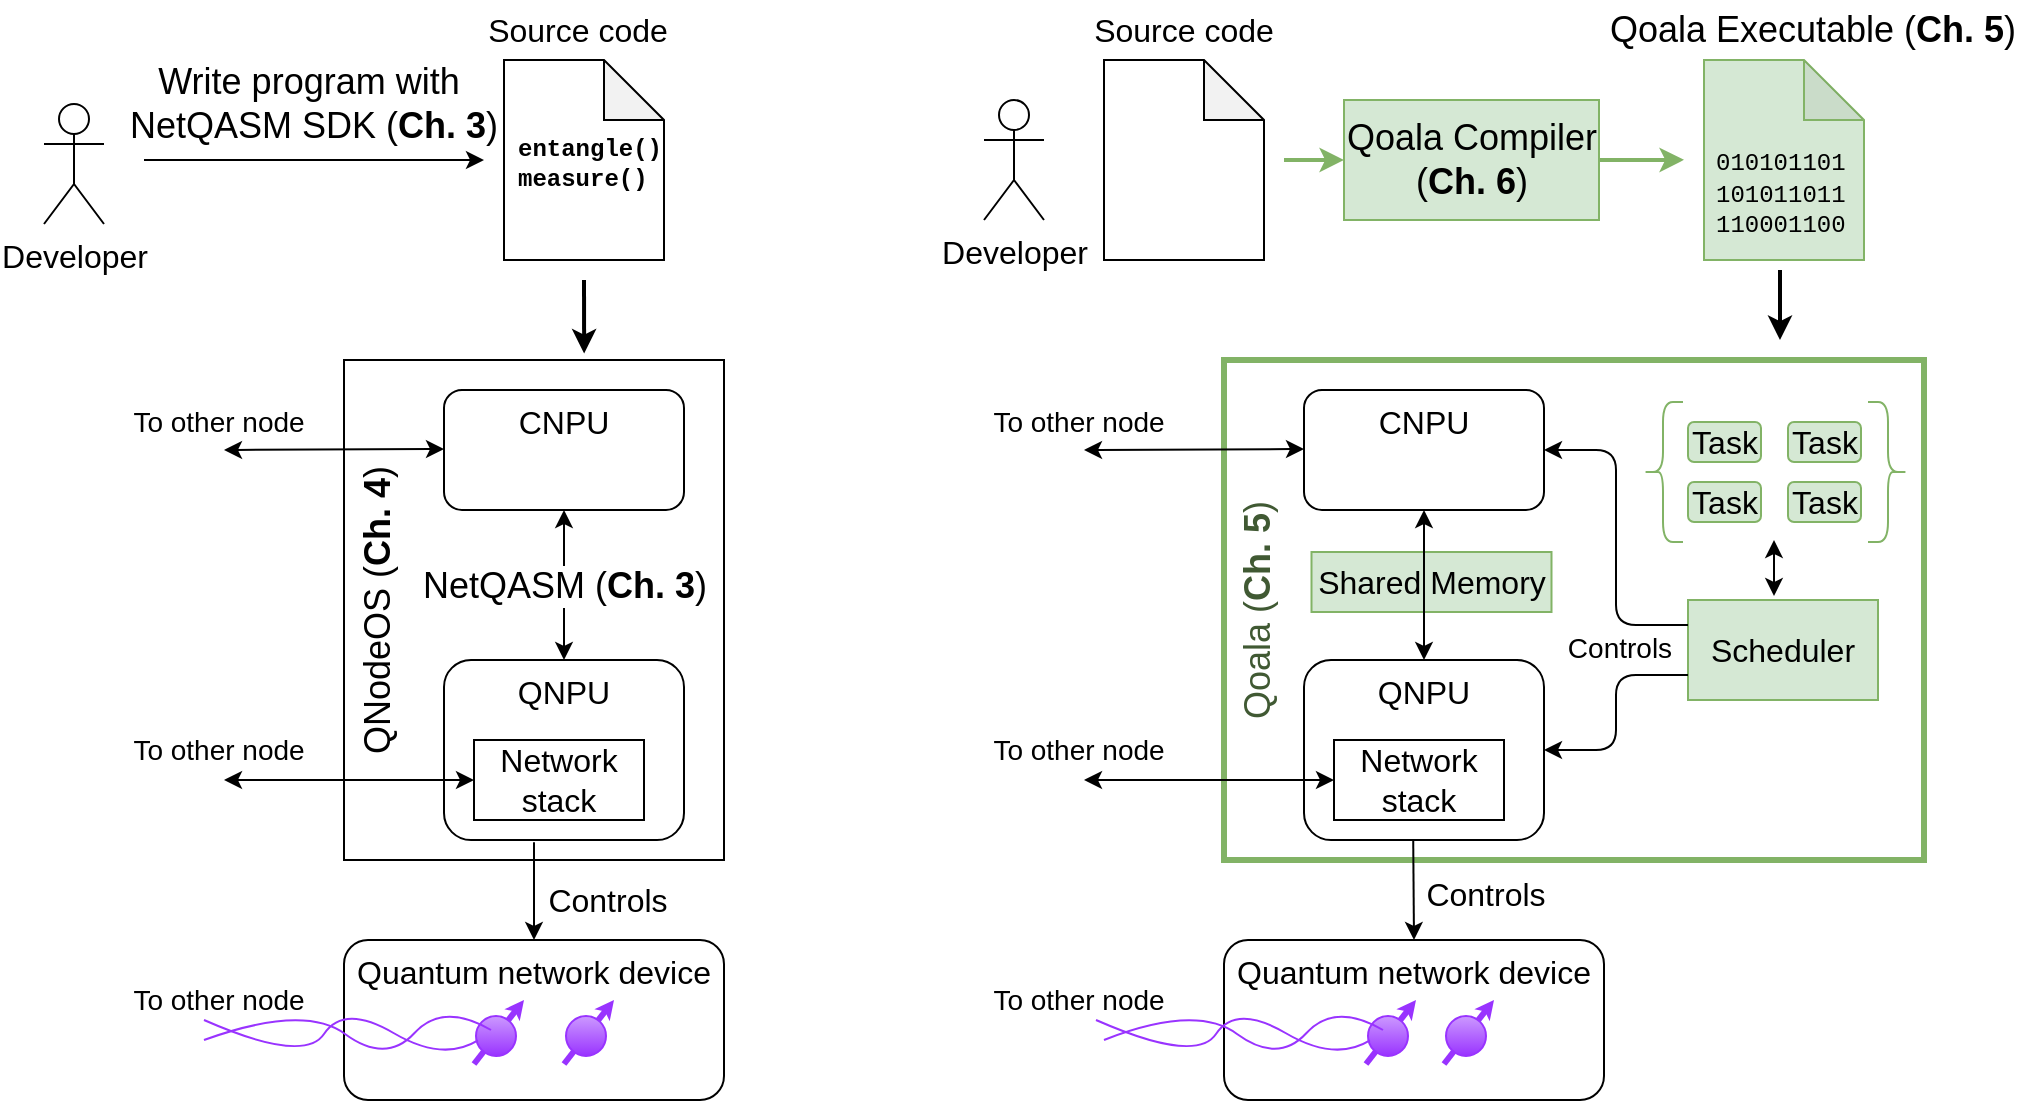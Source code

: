 <mxfile version="24.8.3">
    <diagram id="UXCPhtWaIvNQvefQ0siK" name="Page-1">
        <mxGraphModel dx="3233" dy="1156" grid="1" gridSize="10" guides="1" tooltips="1" connect="1" arrows="1" fold="1" page="1" pageScale="1" pageWidth="850" pageHeight="1100" math="0" shadow="0">
            <root>
                <mxCell id="0"/>
                <mxCell id="1" parent="0"/>
                <mxCell id="120" value="" style="group;fontFamily=Helvetica;fontSize=16;" vertex="1" connectable="0" parent="1">
                    <mxGeometry x="60" y="510" width="80" height="56" as="geometry"/>
                </mxCell>
                <mxCell id="59" value="Quantum network device" style="rounded=1;whiteSpace=wrap;html=1;fontSize=16;verticalAlign=top;" parent="120" vertex="1">
                    <mxGeometry x="-110" y="-30" width="190" height="80" as="geometry"/>
                </mxCell>
                <mxCell id="121" value="" style="endArrow=classic;html=1;strokeWidth=3;endSize=0;strokeColor=#9933FF;fontFamily=Helvetica;fontSize=16;" edge="1" parent="120">
                    <mxGeometry width="50" height="50" relative="1" as="geometry">
                        <mxPoint y="32" as="sourcePoint"/>
                        <mxPoint x="25" as="targetPoint"/>
                    </mxGeometry>
                </mxCell>
                <mxCell id="122" value="" style="ellipse;whiteSpace=wrap;html=1;aspect=fixed;fillColor=#9933FF;strokeColor=#9933FF;gradientColor=#CC99FF;gradientDirection=north;fontFamily=Helvetica;fontSize=16;" vertex="1" parent="120">
                    <mxGeometry x="1" y="8" width="20" height="20" as="geometry"/>
                </mxCell>
                <mxCell id="58" value="Qoala (&lt;span&gt;&lt;b&gt;Ch. 5&lt;/b&gt;&lt;/span&gt;)" style="rounded=0;whiteSpace=wrap;html=1;fillColor=none;strokeColor=#82b366;strokeWidth=3;horizontal=0;verticalAlign=top;fontSize=18;fontColor=#405933;fontStyle=0" parent="1" vertex="1">
                    <mxGeometry x="390" y="190" width="350" height="250" as="geometry"/>
                </mxCell>
                <mxCell id="5" value="Developer" style="shape=umlActor;verticalLabelPosition=bottom;verticalAlign=top;html=1;outlineConnect=0;fontSize=16;" parent="1" vertex="1">
                    <mxGeometry x="270" y="60" width="30" height="60" as="geometry"/>
                </mxCell>
                <mxCell id="32" value="" style="shape=note;whiteSpace=wrap;html=1;backgroundOutline=1;darkOpacity=0.05;" parent="1" vertex="1">
                    <mxGeometry x="330" y="40" width="80" height="100" as="geometry"/>
                </mxCell>
                <mxCell id="34" value="" style="endArrow=classic;html=1;fillColor=#d5e8d4;strokeColor=#82b366;strokeWidth=2;entryX=0;entryY=0.5;entryDx=0;entryDy=0;" parent="1" target="92" edge="1">
                    <mxGeometry width="50" height="50" relative="1" as="geometry">
                        <mxPoint x="420" y="90" as="sourcePoint"/>
                        <mxPoint x="610" y="80" as="targetPoint"/>
                    </mxGeometry>
                </mxCell>
                <mxCell id="46" value="Qoala Executable&amp;nbsp;&lt;span style=&quot;background-color: initial;&quot;&gt;(&lt;/span&gt;&lt;b style=&quot;background-color: initial;&quot;&gt;Ch. 5&lt;/b&gt;&lt;span style=&quot;background-color: initial;&quot;&gt;)&lt;/span&gt;" style="text;html=1;align=center;verticalAlign=middle;whiteSpace=wrap;rounded=0;fontSize=18;" parent="1" vertex="1">
                    <mxGeometry x="577.5" y="10" width="213" height="30" as="geometry"/>
                </mxCell>
                <mxCell id="51" value="Scheduler" style="rounded=0;whiteSpace=wrap;html=1;fillColor=#d5e8d4;strokeColor=#82b366;fontSize=16;" parent="1" vertex="1">
                    <mxGeometry x="622" y="310" width="95" height="50" as="geometry"/>
                </mxCell>
                <mxCell id="52" value="Task" style="rounded=1;whiteSpace=wrap;html=1;fontSize=16;fillColor=#d5e8d4;strokeColor=#82b366;" parent="1" vertex="1">
                    <mxGeometry x="622" y="221" width="36.5" height="20" as="geometry"/>
                </mxCell>
                <mxCell id="53" value="Task" style="rounded=1;whiteSpace=wrap;html=1;fontSize=16;fillColor=#d5e8d4;strokeColor=#82b366;" parent="1" vertex="1">
                    <mxGeometry x="672" y="221" width="36.5" height="20" as="geometry"/>
                </mxCell>
                <mxCell id="54" value="Task" style="rounded=1;whiteSpace=wrap;html=1;fontSize=16;fillColor=#d5e8d4;strokeColor=#82b366;" parent="1" vertex="1">
                    <mxGeometry x="622" y="251" width="36.5" height="20" as="geometry"/>
                </mxCell>
                <mxCell id="55" value="Task" style="rounded=1;whiteSpace=wrap;html=1;fontSize=16;fillColor=#d5e8d4;strokeColor=#82b366;" parent="1" vertex="1">
                    <mxGeometry x="672" y="251" width="36.5" height="20" as="geometry"/>
                </mxCell>
                <mxCell id="56" value="" style="shape=curlyBracket;whiteSpace=wrap;html=1;rounded=1;labelPosition=left;verticalLabelPosition=middle;align=right;verticalAlign=middle;fillColor=#d5e8d4;strokeColor=#82b366;" parent="1" vertex="1">
                    <mxGeometry x="599.5" y="211" width="20" height="70" as="geometry"/>
                </mxCell>
                <mxCell id="57" value="" style="shape=curlyBracket;whiteSpace=wrap;html=1;rounded=1;flipH=1;labelPosition=right;verticalLabelPosition=middle;align=left;verticalAlign=middle;fillColor=#d5e8d4;strokeColor=#82b366;" parent="1" vertex="1">
                    <mxGeometry x="712" y="211" width="20" height="70" as="geometry"/>
                </mxCell>
                <mxCell id="123" value="" style="edgeStyle=none;html=1;exitX=0.375;exitY=1.013;exitDx=0;exitDy=0;entryX=0.5;entryY=0;entryDx=0;entryDy=0;fontStyle=0;fontSize=16;exitPerimeter=0;" edge="1" parent="1" source="64" target="59">
                    <mxGeometry x="0.176" y="45" relative="1" as="geometry">
                        <mxPoint as="offset"/>
                    </mxGeometry>
                </mxCell>
                <mxCell id="60" value="QNodeOS (&lt;b&gt;Ch. 4&lt;/b&gt;)" style="rounded=0;whiteSpace=wrap;html=1;horizontal=0;verticalAlign=top;fillColor=none;fontSize=18;" parent="1" vertex="1">
                    <mxGeometry x="-50" y="190" width="190" height="250" as="geometry"/>
                </mxCell>
                <mxCell id="61" value="Developer" style="shape=umlActor;verticalLabelPosition=bottom;verticalAlign=top;html=1;outlineConnect=0;fontSize=16;" parent="1" vertex="1">
                    <mxGeometry x="-200" y="62" width="30" height="60" as="geometry"/>
                </mxCell>
                <mxCell id="62" value="NetQASM (&lt;b style=&quot;font-size: 18px;&quot;&gt;Ch. 3&lt;/b&gt;)" style="endArrow=classic;html=1;fontSize=18;exitX=0.5;exitY=1;exitDx=0;exitDy=0;entryX=0.5;entryY=0;entryDx=0;entryDy=0;startArrow=classic;startFill=1;" parent="1" edge="1" target="64" source="63">
                    <mxGeometry width="50" height="50" relative="1" as="geometry">
                        <mxPoint x="60.02" y="285" as="sourcePoint"/>
                        <mxPoint x="59.52" y="345" as="targetPoint"/>
                    </mxGeometry>
                </mxCell>
                <mxCell id="63" value="CNPU" style="rounded=1;whiteSpace=wrap;html=1;horizontal=1;verticalAlign=top;fontSize=16;" parent="1" vertex="1">
                    <mxGeometry y="205" width="120" height="60" as="geometry"/>
                </mxCell>
                <mxCell id="64" value="QNPU" style="rounded=1;whiteSpace=wrap;html=1;verticalAlign=top;fontSize=16;" parent="1" vertex="1">
                    <mxGeometry y="340" width="120" height="90" as="geometry"/>
                </mxCell>
                <mxCell id="65" value="" style="shape=note;whiteSpace=wrap;html=1;backgroundOutline=1;darkOpacity=0.05;" parent="1" vertex="1">
                    <mxGeometry x="30" y="40" width="80" height="100" as="geometry"/>
                </mxCell>
                <mxCell id="66" value="" style="endArrow=classic;html=1;strokeWidth=2;entryX=0.632;entryY=0.007;entryDx=0;entryDy=0;entryPerimeter=0;" parent="1" edge="1">
                    <mxGeometry width="50" height="50" relative="1" as="geometry">
                        <mxPoint x="70" y="150" as="sourcePoint"/>
                        <mxPoint x="70.08" y="186.75" as="targetPoint"/>
                    </mxGeometry>
                </mxCell>
                <mxCell id="68" value="" style="group" parent="1" vertex="1" connectable="0">
                    <mxGeometry x="630" y="40" width="84" height="100" as="geometry"/>
                </mxCell>
                <mxCell id="35" value="" style="shape=note;whiteSpace=wrap;html=1;backgroundOutline=1;darkOpacity=0.05;fillColor=#d5e8d4;strokeColor=#82b366;" parent="68" vertex="1">
                    <mxGeometry width="80" height="100" as="geometry"/>
                </mxCell>
                <mxCell id="44" value="&lt;div style=&quot;text-align: justify;&quot;&gt;&lt;span style=&quot;background-color: initial;&quot;&gt;&lt;font face=&quot;Courier New&quot;&gt;010101101&lt;/font&gt;&lt;/span&gt;&lt;/div&gt;&lt;div style=&quot;text-align: justify;&quot;&gt;&lt;font face=&quot;Courier New&quot;&gt;101011011&lt;/font&gt;&lt;/div&gt;&lt;div style=&quot;text-align: justify;&quot;&gt;&lt;font face=&quot;Courier New&quot;&gt;110001100&lt;/font&gt;&lt;/div&gt;" style="text;html=1;align=left;verticalAlign=middle;whiteSpace=wrap;rounded=0;" parent="68" vertex="1">
                    <mxGeometry x="4" y="37" width="80" height="60" as="geometry"/>
                </mxCell>
                <mxCell id="69" value="Shared Memory" style="rounded=0;whiteSpace=wrap;html=1;horizontal=1;fillColor=#d5e8d4;strokeColor=#82b366;direction=south;fontSize=16;" parent="1" vertex="1">
                    <mxGeometry x="433.75" y="286" width="120" height="30" as="geometry"/>
                </mxCell>
                <mxCell id="70" value="" style="endArrow=classic;html=1;entryX=1;entryY=0.5;entryDx=0;entryDy=0;edgeStyle=orthogonalEdgeStyle;exitX=0;exitY=0.25;exitDx=0;exitDy=0;" parent="1" edge="1" target="126" source="51">
                    <mxGeometry width="50" height="50" relative="1" as="geometry">
                        <mxPoint x="596" y="322" as="sourcePoint"/>
                        <mxPoint x="537" y="255" as="targetPoint"/>
                    </mxGeometry>
                </mxCell>
                <mxCell id="71" value="" style="endArrow=classic;html=1;entryX=1;entryY=0.5;entryDx=0;entryDy=0;edgeStyle=orthogonalEdgeStyle;exitX=0;exitY=0.75;exitDx=0;exitDy=0;" parent="1" edge="1" target="127" source="51">
                    <mxGeometry width="50" height="50" relative="1" as="geometry">
                        <mxPoint x="595" y="338" as="sourcePoint"/>
                        <mxPoint x="530" y="365" as="targetPoint"/>
                    </mxGeometry>
                </mxCell>
                <mxCell id="72" value="" style="endArrow=classic;html=1;startArrow=classic;startFill=1;" parent="1" edge="1">
                    <mxGeometry width="50" height="50" relative="1" as="geometry">
                        <mxPoint x="665" y="308" as="sourcePoint"/>
                        <mxPoint x="665" y="280" as="targetPoint"/>
                    </mxGeometry>
                </mxCell>
                <mxCell id="73" value="" style="endArrow=classic;html=1;" parent="1" edge="1">
                    <mxGeometry width="50" height="50" relative="1" as="geometry">
                        <mxPoint x="-150" y="90" as="sourcePoint"/>
                        <mxPoint x="20" y="90" as="targetPoint"/>
                    </mxGeometry>
                </mxCell>
                <mxCell id="76" value="&lt;span style=&quot;font-size: 18px; text-wrap: nowrap; background-color: rgb(255, 255, 255);&quot;&gt;Write program with&amp;nbsp;&lt;/span&gt;&lt;div style=&quot;font-size: 18px; text-wrap: nowrap;&quot;&gt;NetQASM SDK (&lt;b style=&quot;font-size: 18px;&quot;&gt;Ch. 3&lt;/b&gt;)&lt;/div&gt;" style="text;html=1;align=center;verticalAlign=middle;whiteSpace=wrap;rounded=0;fontSize=18;fontStyle=0" parent="1" vertex="1">
                    <mxGeometry x="-145" y="47" width="160" height="30" as="geometry"/>
                </mxCell>
                <mxCell id="77" value="Source code" style="text;html=1;align=center;verticalAlign=middle;whiteSpace=wrap;rounded=0;fontSize=16;" parent="1" vertex="1">
                    <mxGeometry x="17" y="10" width="100" height="30" as="geometry"/>
                </mxCell>
                <mxCell id="78" value="Network&lt;div style=&quot;font-size: 16px;&quot;&gt;stack&lt;/div&gt;" style="rounded=0;whiteSpace=wrap;html=1;fontSize=16;" parent="1" vertex="1">
                    <mxGeometry x="15" y="380" width="85" height="40" as="geometry"/>
                </mxCell>
                <mxCell id="79" value="" style="endArrow=classic;startArrow=classic;html=1;entryX=0;entryY=0.5;entryDx=0;entryDy=0;" parent="1" target="78" edge="1">
                    <mxGeometry width="50" height="50" relative="1" as="geometry">
                        <mxPoint x="-110" y="400" as="sourcePoint"/>
                        <mxPoint x="-70" y="380" as="targetPoint"/>
                    </mxGeometry>
                </mxCell>
                <mxCell id="80" value="" style="endArrow=classic;startArrow=classic;html=1;entryX=0;entryY=0.5;entryDx=0;entryDy=0;" parent="1" edge="1">
                    <mxGeometry width="50" height="50" relative="1" as="geometry">
                        <mxPoint x="-110" y="235" as="sourcePoint"/>
                        <mxPoint y="234.5" as="targetPoint"/>
                    </mxGeometry>
                </mxCell>
                <mxCell id="83" value="entangle()&lt;div&gt;measure()&lt;/div&gt;" style="text;html=1;align=left;verticalAlign=middle;whiteSpace=wrap;rounded=0;fontFamily=Courier New;horizontal=1;fontStyle=1" parent="1" vertex="1">
                    <mxGeometry x="35" y="77" width="110" height="30" as="geometry"/>
                </mxCell>
                <mxCell id="91" value="" style="endArrow=classic;html=1;strokeWidth=2;" parent="1" edge="1">
                    <mxGeometry width="50" height="50" relative="1" as="geometry">
                        <mxPoint x="668" y="145" as="sourcePoint"/>
                        <mxPoint x="668" y="180" as="targetPoint"/>
                    </mxGeometry>
                </mxCell>
                <mxCell id="93" style="edgeStyle=none;html=1;exitX=1;exitY=0.5;exitDx=0;exitDy=0;fillColor=#d5e8d4;strokeColor=#82b366;strokeWidth=2;" parent="1" source="92" edge="1">
                    <mxGeometry relative="1" as="geometry">
                        <mxPoint x="620" y="89.931" as="targetPoint"/>
                    </mxGeometry>
                </mxCell>
                <mxCell id="92" value="Qoala Compiler&lt;div style=&quot;font-size: 18px;&quot;&gt;(&lt;b style=&quot;font-size: 18px;&quot;&gt;Ch. 6&lt;/b&gt;)&lt;/div&gt;" style="rounded=0;whiteSpace=wrap;html=1;fontSize=18;fillColor=#d5e8d4;strokeColor=#82b366;" parent="1" vertex="1">
                    <mxGeometry x="450" y="60" width="127.5" height="60" as="geometry"/>
                </mxCell>
                <mxCell id="95" value="Source code" style="text;html=1;align=center;verticalAlign=middle;whiteSpace=wrap;rounded=0;fontSize=16;" parent="1" vertex="1">
                    <mxGeometry x="320" y="10" width="100" height="30" as="geometry"/>
                </mxCell>
                <mxCell id="124" value="Controls" style="text;html=1;align=center;verticalAlign=middle;whiteSpace=wrap;rounded=0;fontSize=16;" vertex="1" parent="1">
                    <mxGeometry x="47" y="445" width="70" height="30" as="geometry"/>
                </mxCell>
                <mxCell id="125" value="" style="group" vertex="1" connectable="0" parent="1">
                    <mxGeometry x="-120" y="510" width="160" height="32" as="geometry"/>
                </mxCell>
                <mxCell id="86" value="" style="group;fontFamily=Helvetica;fontSize=16;" parent="125" vertex="1" connectable="0">
                    <mxGeometry x="135" width="25" height="32" as="geometry"/>
                </mxCell>
                <mxCell id="87" value="" style="endArrow=classic;html=1;strokeWidth=3;endSize=0;strokeColor=#9933FF;fontFamily=Helvetica;fontSize=16;" parent="86" edge="1">
                    <mxGeometry width="50" height="50" relative="1" as="geometry">
                        <mxPoint y="32" as="sourcePoint"/>
                        <mxPoint x="25" as="targetPoint"/>
                    </mxGeometry>
                </mxCell>
                <mxCell id="88" value="" style="ellipse;whiteSpace=wrap;html=1;aspect=fixed;fillColor=#9933FF;strokeColor=#9933FF;gradientColor=#CC99FF;gradientDirection=north;fontFamily=Helvetica;fontSize=16;" parent="86" vertex="1">
                    <mxGeometry x="1" y="8" width="20" height="20" as="geometry"/>
                </mxCell>
                <mxCell id="112" value="" style="curved=1;endArrow=none;html=1;endFill=0;fillColor=#e1d5e7;strokeColor=#9933FF;fontFamily=Helvetica;fontSize=16;" edge="1" parent="125">
                    <mxGeometry width="50" height="50" relative="1" as="geometry">
                        <mxPoint x="136.967" y="20.215" as="sourcePoint"/>
                        <mxPoint y="10" as="targetPoint"/>
                        <Array as="points">
                            <mxPoint x="119.5" y="31"/>
                            <mxPoint x="70" y="2"/>
                            <mxPoint x="50" y="32"/>
                        </Array>
                    </mxGeometry>
                </mxCell>
                <mxCell id="113" value="" style="curved=1;endArrow=none;html=1;endFill=0;fillColor=#e1d5e7;strokeColor=#9933FF;fontFamily=Helvetica;fontSize=16;" edge="1" parent="125">
                    <mxGeometry width="50" height="50" relative="1" as="geometry">
                        <mxPoint x="143.5" y="15" as="sourcePoint"/>
                        <mxPoint y="20" as="targetPoint"/>
                        <Array as="points">
                            <mxPoint x="119.5" y="1"/>
                            <mxPoint x="91" y="32"/>
                            <mxPoint x="50" y="2"/>
                        </Array>
                    </mxGeometry>
                </mxCell>
                <mxCell id="131" style="edgeStyle=none;html=1;exitX=0.5;exitY=1;exitDx=0;exitDy=0;entryX=0.5;entryY=0;entryDx=0;entryDy=0;startArrow=classic;startFill=1;" edge="1" parent="1" source="126" target="127">
                    <mxGeometry relative="1" as="geometry"/>
                </mxCell>
                <mxCell id="126" value="CNPU" style="rounded=1;whiteSpace=wrap;html=1;horizontal=1;verticalAlign=top;fontSize=16;" vertex="1" parent="1">
                    <mxGeometry x="430" y="205" width="120" height="60" as="geometry"/>
                </mxCell>
                <mxCell id="145" style="edgeStyle=none;html=1;exitX=0.455;exitY=0.989;exitDx=0;exitDy=0;entryX=0.5;entryY=0;entryDx=0;entryDy=0;exitPerimeter=0;" edge="1" parent="1" source="127" target="135">
                    <mxGeometry relative="1" as="geometry"/>
                </mxCell>
                <mxCell id="127" value="QNPU" style="rounded=1;whiteSpace=wrap;html=1;verticalAlign=top;fontSize=16;" vertex="1" parent="1">
                    <mxGeometry x="430" y="340" width="120" height="90" as="geometry"/>
                </mxCell>
                <mxCell id="128" value="Network&lt;div style=&quot;font-size: 16px;&quot;&gt;stack&lt;/div&gt;" style="rounded=0;whiteSpace=wrap;html=1;fontSize=16;" vertex="1" parent="1">
                    <mxGeometry x="445" y="380" width="85" height="40" as="geometry"/>
                </mxCell>
                <mxCell id="134" value="" style="group;fontFamily=Helvetica;fontSize=16;" vertex="1" connectable="0" parent="1">
                    <mxGeometry x="500" y="510" width="80" height="56" as="geometry"/>
                </mxCell>
                <mxCell id="135" value="Quantum network device" style="rounded=1;whiteSpace=wrap;html=1;fontSize=16;verticalAlign=top;" vertex="1" parent="134">
                    <mxGeometry x="-110" y="-30" width="190" height="80" as="geometry"/>
                </mxCell>
                <mxCell id="136" value="" style="endArrow=classic;html=1;strokeWidth=3;endSize=0;strokeColor=#9933FF;fontFamily=Helvetica;fontSize=16;" edge="1" parent="134">
                    <mxGeometry width="50" height="50" relative="1" as="geometry">
                        <mxPoint y="32" as="sourcePoint"/>
                        <mxPoint x="25" as="targetPoint"/>
                    </mxGeometry>
                </mxCell>
                <mxCell id="137" value="" style="ellipse;whiteSpace=wrap;html=1;aspect=fixed;fillColor=#9933FF;strokeColor=#9933FF;gradientColor=#CC99FF;gradientDirection=north;fontFamily=Helvetica;fontSize=16;" vertex="1" parent="134">
                    <mxGeometry x="1" y="8" width="20" height="20" as="geometry"/>
                </mxCell>
                <mxCell id="138" value="Controls" style="text;html=1;align=center;verticalAlign=middle;whiteSpace=wrap;rounded=0;fontSize=16;" vertex="1" parent="1">
                    <mxGeometry x="486" y="442" width="70" height="30" as="geometry"/>
                </mxCell>
                <mxCell id="139" value="" style="group" vertex="1" connectable="0" parent="1">
                    <mxGeometry x="326" y="510" width="160" height="32" as="geometry"/>
                </mxCell>
                <mxCell id="140" value="" style="group;fontFamily=Helvetica;fontSize=16;" vertex="1" connectable="0" parent="139">
                    <mxGeometry x="135" width="25" height="32" as="geometry"/>
                </mxCell>
                <mxCell id="141" value="" style="endArrow=classic;html=1;strokeWidth=3;endSize=0;strokeColor=#9933FF;fontFamily=Helvetica;fontSize=16;" edge="1" parent="140">
                    <mxGeometry width="50" height="50" relative="1" as="geometry">
                        <mxPoint y="32" as="sourcePoint"/>
                        <mxPoint x="25" as="targetPoint"/>
                    </mxGeometry>
                </mxCell>
                <mxCell id="142" value="" style="ellipse;whiteSpace=wrap;html=1;aspect=fixed;fillColor=#9933FF;strokeColor=#9933FF;gradientColor=#CC99FF;gradientDirection=north;fontFamily=Helvetica;fontSize=16;" vertex="1" parent="140">
                    <mxGeometry x="1" y="8" width="20" height="20" as="geometry"/>
                </mxCell>
                <mxCell id="143" value="" style="curved=1;endArrow=none;html=1;endFill=0;fillColor=#e1d5e7;strokeColor=#9933FF;fontFamily=Helvetica;fontSize=16;" edge="1" parent="139">
                    <mxGeometry width="50" height="50" relative="1" as="geometry">
                        <mxPoint x="136.967" y="20.215" as="sourcePoint"/>
                        <mxPoint y="10" as="targetPoint"/>
                        <Array as="points">
                            <mxPoint x="119.5" y="31"/>
                            <mxPoint x="70" y="2"/>
                            <mxPoint x="50" y="32"/>
                        </Array>
                    </mxGeometry>
                </mxCell>
                <mxCell id="144" value="" style="curved=1;endArrow=none;html=1;endFill=0;fillColor=#e1d5e7;strokeColor=#9933FF;fontFamily=Helvetica;fontSize=16;" edge="1" parent="139">
                    <mxGeometry width="50" height="50" relative="1" as="geometry">
                        <mxPoint x="143.5" y="15" as="sourcePoint"/>
                        <mxPoint x="4" y="20" as="targetPoint"/>
                        <Array as="points">
                            <mxPoint x="119.5" y="1"/>
                            <mxPoint x="91" y="32"/>
                            <mxPoint x="50" y="2"/>
                        </Array>
                    </mxGeometry>
                </mxCell>
                <mxCell id="146" value="Controls" style="text;html=1;align=center;verticalAlign=middle;whiteSpace=wrap;rounded=0;fontSize=14;" vertex="1" parent="1">
                    <mxGeometry x="558" y="319" width="60" height="30" as="geometry"/>
                </mxCell>
                <mxCell id="148" value="To other node" style="text;html=1;align=center;verticalAlign=middle;whiteSpace=wrap;rounded=0;fontSize=14;" vertex="1" parent="1">
                    <mxGeometry x="-160" y="211" width="95" height="20" as="geometry"/>
                </mxCell>
                <mxCell id="152" value="To other node" style="text;html=1;align=center;verticalAlign=middle;whiteSpace=wrap;rounded=0;fontSize=14;" vertex="1" parent="1">
                    <mxGeometry x="-160" y="375" width="95" height="20" as="geometry"/>
                </mxCell>
                <mxCell id="153" value="To other node" style="text;html=1;align=center;verticalAlign=middle;whiteSpace=wrap;rounded=0;fontSize=14;" vertex="1" parent="1">
                    <mxGeometry x="-160" y="500" width="95" height="20" as="geometry"/>
                </mxCell>
                <mxCell id="154" value="" style="endArrow=classic;startArrow=classic;html=1;entryX=0;entryY=0.5;entryDx=0;entryDy=0;" edge="1" parent="1">
                    <mxGeometry width="50" height="50" relative="1" as="geometry">
                        <mxPoint x="320" y="400" as="sourcePoint"/>
                        <mxPoint x="445" y="400" as="targetPoint"/>
                    </mxGeometry>
                </mxCell>
                <mxCell id="155" value="" style="endArrow=classic;startArrow=classic;html=1;entryX=0;entryY=0.5;entryDx=0;entryDy=0;" edge="1" parent="1">
                    <mxGeometry width="50" height="50" relative="1" as="geometry">
                        <mxPoint x="320" y="235" as="sourcePoint"/>
                        <mxPoint x="430" y="234.5" as="targetPoint"/>
                    </mxGeometry>
                </mxCell>
                <mxCell id="156" value="To other node" style="text;html=1;align=center;verticalAlign=middle;whiteSpace=wrap;rounded=0;fontSize=14;" vertex="1" parent="1">
                    <mxGeometry x="270" y="211" width="95" height="20" as="geometry"/>
                </mxCell>
                <mxCell id="157" value="To other node" style="text;html=1;align=center;verticalAlign=middle;whiteSpace=wrap;rounded=0;fontSize=14;" vertex="1" parent="1">
                    <mxGeometry x="270" y="375" width="95" height="20" as="geometry"/>
                </mxCell>
                <mxCell id="158" value="To other node" style="text;html=1;align=center;verticalAlign=middle;whiteSpace=wrap;rounded=0;fontSize=14;" vertex="1" parent="1">
                    <mxGeometry x="270" y="500" width="95" height="20" as="geometry"/>
                </mxCell>
            </root>
        </mxGraphModel>
    </diagram>
</mxfile>